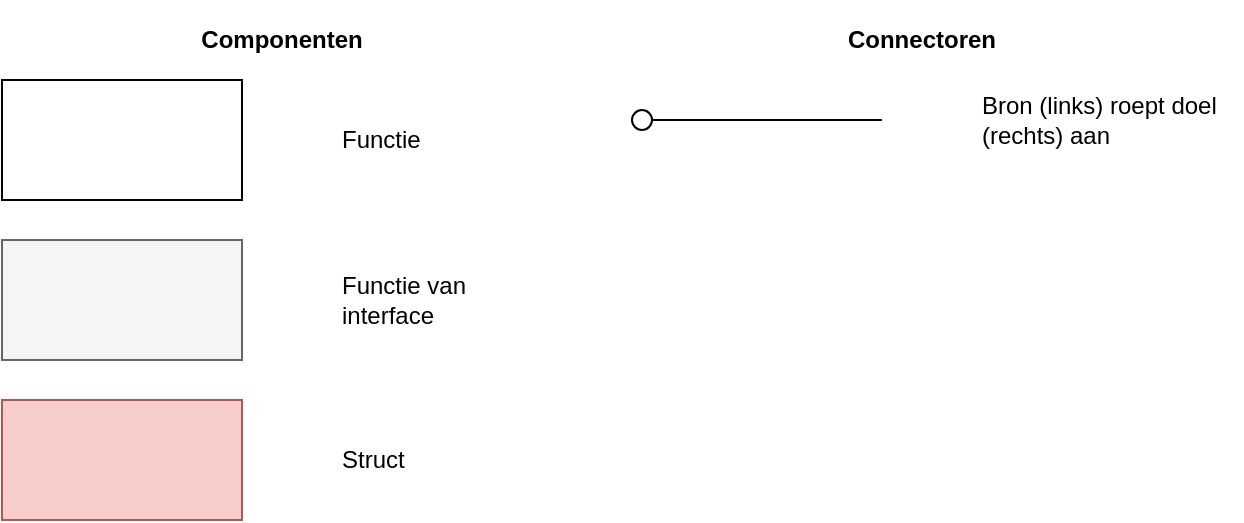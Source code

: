 <mxfile version="21.6.8" type="device">
  <diagram name="Pagina-1" id="TuN3eTU1W8H9ib2j25hs">
    <mxGraphModel dx="585" dy="514" grid="1" gridSize="10" guides="1" tooltips="1" connect="1" arrows="1" fold="1" page="1" pageScale="1" pageWidth="850" pageHeight="1100" math="0" shadow="0">
      <root>
        <mxCell id="0" />
        <mxCell id="1" parent="0" />
        <mxCell id="lbx1Io-jNpmrYH52EymP-6" value="Functie" style="text;html=1;strokeColor=none;fillColor=none;align=left;verticalAlign=middle;whiteSpace=wrap;rounded=0;spacing=10;" parent="1" vertex="1">
          <mxGeometry x="160" y="40" width="120" height="60" as="geometry" />
        </mxCell>
        <mxCell id="lbx1Io-jNpmrYH52EymP-8" value="" style="endArrow=none;html=1;rounded=0;endFill=0;endSize=0;startSize=10;startArrow=oval;startFill=0;" parent="1" edge="1">
          <mxGeometry relative="1" as="geometry">
            <mxPoint x="320" y="60" as="sourcePoint" />
            <mxPoint x="440" y="60" as="targetPoint" />
          </mxGeometry>
        </mxCell>
        <mxCell id="lbx1Io-jNpmrYH52EymP-9" value="Bron (links) roept doel (rechts) aan" style="text;html=1;strokeColor=none;fillColor=none;align=left;verticalAlign=middle;whiteSpace=wrap;rounded=0;spacing=10;" parent="1" vertex="1">
          <mxGeometry x="480" y="40" width="140" height="40" as="geometry" />
        </mxCell>
        <mxCell id="lbx1Io-jNpmrYH52EymP-14" value="Componenten" style="text;html=1;strokeColor=none;fillColor=none;align=center;verticalAlign=middle;whiteSpace=wrap;rounded=0;spacing=10;fontStyle=1" parent="1" vertex="1">
          <mxGeometry width="280" height="40" as="geometry" />
        </mxCell>
        <mxCell id="lbx1Io-jNpmrYH52EymP-15" value="Connectoren" style="text;html=1;strokeColor=none;fillColor=none;align=center;verticalAlign=middle;whiteSpace=wrap;rounded=0;spacing=10;fontStyle=1" parent="1" vertex="1">
          <mxGeometry x="320" width="280" height="40" as="geometry" />
        </mxCell>
        <mxCell id="70-bhESrCyd01xKUN2j7-1" value="" style="rounded=0;whiteSpace=wrap;html=1;" parent="1" vertex="1">
          <mxGeometry y="40" width="120" height="60" as="geometry" />
        </mxCell>
        <mxCell id="70-bhESrCyd01xKUN2j7-3" value="Struct" style="text;html=1;strokeColor=none;fillColor=none;align=left;verticalAlign=middle;whiteSpace=wrap;rounded=0;spacing=10;" parent="1" vertex="1">
          <mxGeometry x="160" y="200" width="120" height="60" as="geometry" />
        </mxCell>
        <mxCell id="70-bhESrCyd01xKUN2j7-4" value="" style="rounded=0;whiteSpace=wrap;html=1;fillColor=#f8cecc;strokeColor=#b85450;absoluteArcSize=0;" parent="1" vertex="1">
          <mxGeometry y="200" width="120" height="60" as="geometry" />
        </mxCell>
        <mxCell id="MTk7DkbJX8Ruv_5uvf0b-1" value="" style="rounded=0;whiteSpace=wrap;html=1;absoluteArcSize=0;arcSize=36;fillColor=#f5f5f5;fontColor=#333333;strokeColor=#666666;" vertex="1" parent="1">
          <mxGeometry y="120" width="120" height="60" as="geometry" />
        </mxCell>
        <mxCell id="MTk7DkbJX8Ruv_5uvf0b-2" value="Functie van interface" style="text;html=1;strokeColor=none;fillColor=none;align=left;verticalAlign=middle;whiteSpace=wrap;rounded=0;spacing=10;" vertex="1" parent="1">
          <mxGeometry x="160" y="120" width="120" height="60" as="geometry" />
        </mxCell>
      </root>
    </mxGraphModel>
  </diagram>
</mxfile>
